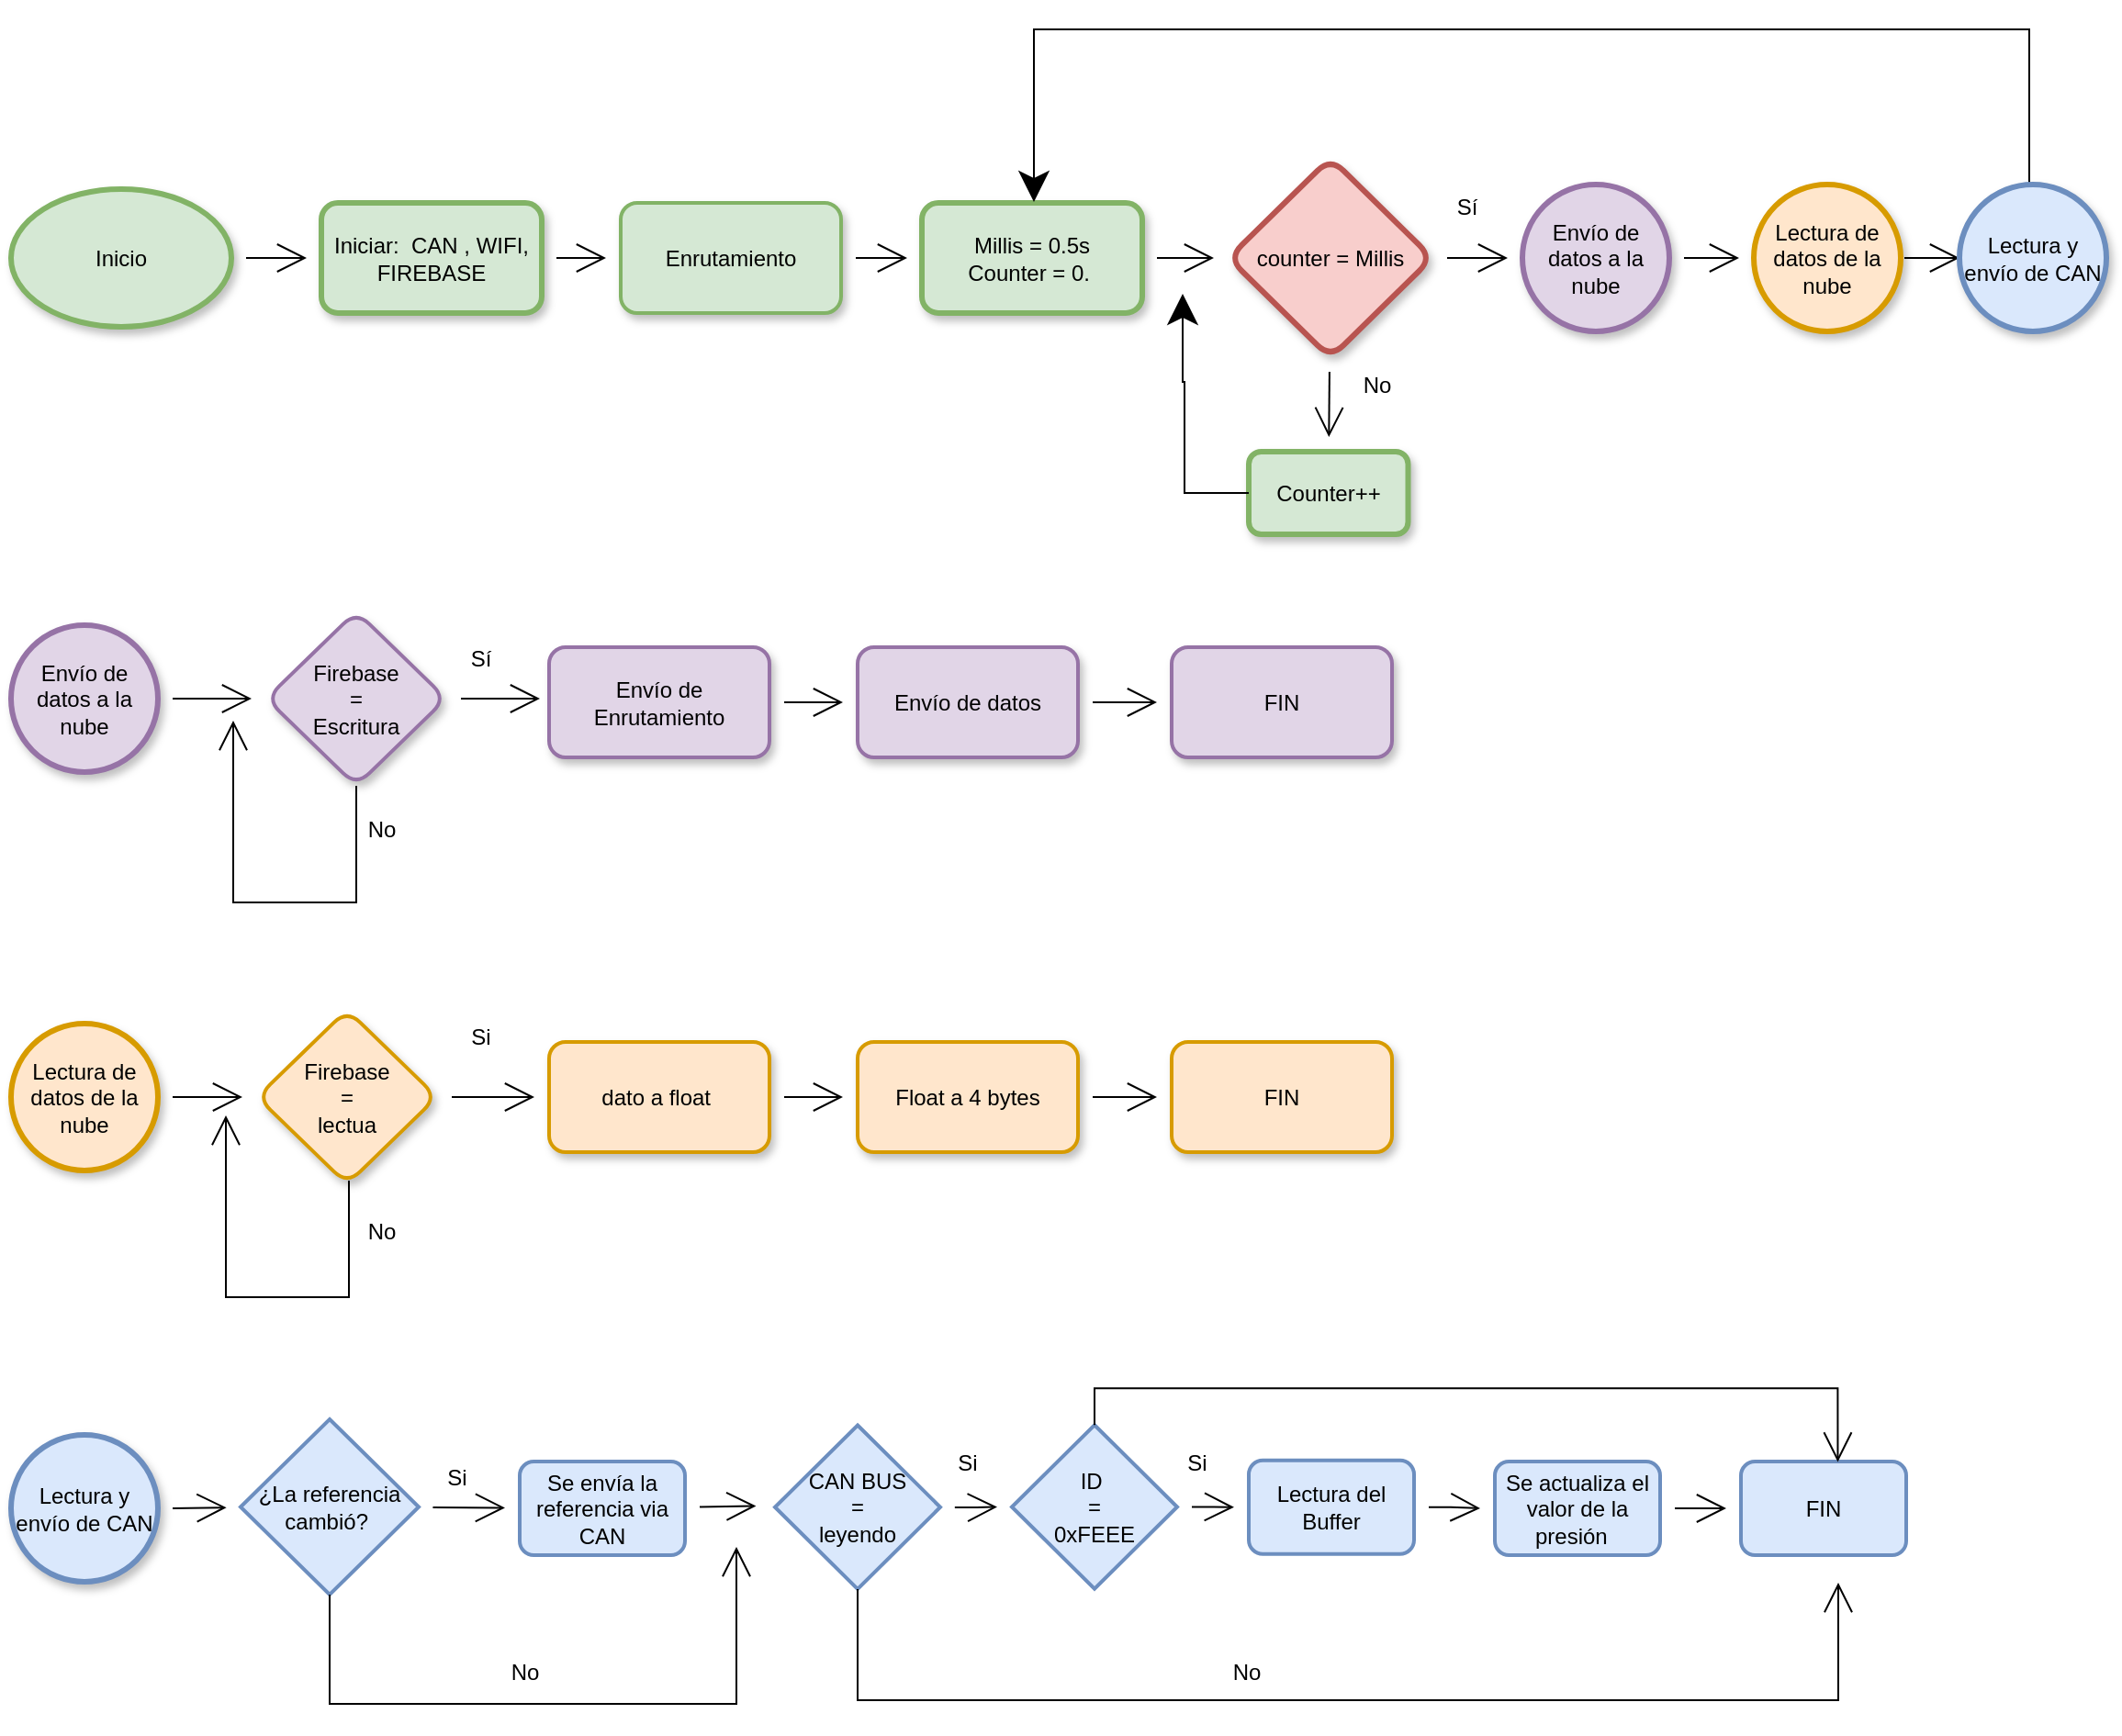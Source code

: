 <mxfile version="20.3.0" type="device"><diagram id="oqTZCa3tcSJng9j2OjZj" name="Page-1"><mxGraphModel dx="2896" dy="1084" grid="0" gridSize="10" guides="1" tooltips="1" connect="1" arrows="1" fold="1" page="0" pageScale="1" pageWidth="850" pageHeight="1100" math="0" shadow="0"><root><mxCell id="0"/><mxCell id="1" parent="0"/><mxCell id="DXLmEH5k_7SakUtgOOXA-37" value="" style="edgeStyle=none;curved=1;rounded=0;orthogonalLoop=1;jettySize=auto;html=1;endArrow=open;startSize=14;endSize=14;sourcePerimeterSpacing=8;targetPerimeterSpacing=8;" parent="1" source="DXLmEH5k_7SakUtgOOXA-2" target="DXLmEH5k_7SakUtgOOXA-9" edge="1"><mxGeometry relative="1" as="geometry"/></mxCell><mxCell id="DXLmEH5k_7SakUtgOOXA-2" value="Inicio" style="ellipse;whiteSpace=wrap;html=1;hachureGap=4;fillColor=#d5e8d4;strokeColor=#82b366;shadow=1;strokeWidth=3;fontColor=#000000;" parent="1" vertex="1"><mxGeometry x="-722" y="119" width="120" height="75" as="geometry"/></mxCell><mxCell id="DXLmEH5k_7SakUtgOOXA-42" value="" style="edgeStyle=none;curved=1;rounded=0;orthogonalLoop=1;jettySize=auto;html=1;endArrow=open;startSize=14;endSize=14;sourcePerimeterSpacing=8;targetPerimeterSpacing=8;" parent="1" source="DXLmEH5k_7SakUtgOOXA-6" target="DXLmEH5k_7SakUtgOOXA-15" edge="1"><mxGeometry relative="1" as="geometry"/></mxCell><mxCell id="DXLmEH5k_7SakUtgOOXA-6" value="Envío de datos a la nube" style="ellipse;whiteSpace=wrap;html=1;aspect=fixed;rounded=1;hachureGap=4;fillColor=#e1d5e7;strokeColor=#9673a6;shadow=1;strokeWidth=3;fontColor=#000000;" parent="1" vertex="1"><mxGeometry x="101" y="116.5" width="80" height="80" as="geometry"/></mxCell><mxCell id="DXLmEH5k_7SakUtgOOXA-40" value="" style="edgeStyle=none;curved=1;rounded=0;orthogonalLoop=1;jettySize=auto;html=1;endArrow=open;startSize=14;endSize=14;sourcePerimeterSpacing=8;targetPerimeterSpacing=8;" parent="1" source="DXLmEH5k_7SakUtgOOXA-7" target="DXLmEH5k_7SakUtgOOXA-35" edge="1"><mxGeometry relative="1" as="geometry"/></mxCell><mxCell id="DXLmEH5k_7SakUtgOOXA-7" value="Millis = 0.5s&lt;br&gt;Counter = 0.&amp;nbsp;" style="rounded=1;whiteSpace=wrap;html=1;hachureGap=4;shadow=1;fillColor=#d5e8d4;strokeColor=#82b366;strokeWidth=3;fontColor=#000000;" parent="1" vertex="1"><mxGeometry x="-226" y="126.5" width="120" height="60" as="geometry"/></mxCell><mxCell id="DXLmEH5k_7SakUtgOOXA-38" value="" style="edgeStyle=none;curved=1;rounded=0;orthogonalLoop=1;jettySize=auto;html=1;endArrow=open;startSize=14;endSize=14;sourcePerimeterSpacing=8;targetPerimeterSpacing=8;" parent="1" source="DXLmEH5k_7SakUtgOOXA-9" target="DXLmEH5k_7SakUtgOOXA-14" edge="1"><mxGeometry relative="1" as="geometry"/></mxCell><mxCell id="DXLmEH5k_7SakUtgOOXA-9" value="Iniciar:&amp;nbsp; CAN , WIFI, FIREBASE" style="rounded=1;whiteSpace=wrap;html=1;hachureGap=4;shadow=1;fillColor=#d5e8d4;strokeColor=#82b366;strokeWidth=3;fontColor=#000000;" parent="1" vertex="1"><mxGeometry x="-553" y="126.5" width="120" height="60" as="geometry"/></mxCell><mxCell id="DXLmEH5k_7SakUtgOOXA-39" value="" style="edgeStyle=none;curved=1;rounded=0;orthogonalLoop=1;jettySize=auto;html=1;endArrow=open;startSize=14;endSize=14;sourcePerimeterSpacing=8;targetPerimeterSpacing=8;" parent="1" source="DXLmEH5k_7SakUtgOOXA-14" target="DXLmEH5k_7SakUtgOOXA-7" edge="1"><mxGeometry relative="1" as="geometry"/></mxCell><mxCell id="DXLmEH5k_7SakUtgOOXA-14" value="Enrutamiento" style="rounded=1;whiteSpace=wrap;html=1;hachureGap=4;fillColor=#d5e8d4;strokeColor=#82b366;shadow=1;fontColor=#000000;strokeWidth=2;" parent="1" vertex="1"><mxGeometry x="-390" y="126.5" width="120" height="60" as="geometry"/></mxCell><mxCell id="DXLmEH5k_7SakUtgOOXA-54" value="" style="edgeStyle=orthogonalEdgeStyle;rounded=0;orthogonalLoop=1;jettySize=auto;html=1;startArrow=none;startFill=0;endArrow=open;endFill=0;startSize=14;endSize=14;sourcePerimeterSpacing=8;targetPerimeterSpacing=8;entryX=0;entryY=0.5;entryDx=0;entryDy=0;" parent="1" source="DXLmEH5k_7SakUtgOOXA-15" target="DXLmEH5k_7SakUtgOOXA-52" edge="1"><mxGeometry relative="1" as="geometry"><Array as="points"/></mxGeometry></mxCell><mxCell id="DXLmEH5k_7SakUtgOOXA-15" value="Lectura de datos de la nube" style="ellipse;whiteSpace=wrap;html=1;aspect=fixed;rounded=1;hachureGap=4;shadow=1;fillColor=#ffe6cc;strokeColor=#d79b00;strokeWidth=3;fontColor=#000000;" parent="1" vertex="1"><mxGeometry x="227" y="116.5" width="80" height="80" as="geometry"/></mxCell><mxCell id="DXLmEH5k_7SakUtgOOXA-41" value="" style="edgeStyle=none;curved=1;rounded=0;orthogonalLoop=1;jettySize=auto;html=1;endArrow=open;startSize=14;endSize=14;sourcePerimeterSpacing=8;targetPerimeterSpacing=8;" parent="1" source="DXLmEH5k_7SakUtgOOXA-35" target="DXLmEH5k_7SakUtgOOXA-6" edge="1"><mxGeometry relative="1" as="geometry"/></mxCell><mxCell id="DXLmEH5k_7SakUtgOOXA-44" value="" style="edgeStyle=none;curved=1;rounded=0;orthogonalLoop=1;jettySize=auto;html=1;endArrow=open;startSize=14;endSize=14;sourcePerimeterSpacing=8;targetPerimeterSpacing=8;" parent="1" source="DXLmEH5k_7SakUtgOOXA-35" target="DXLmEH5k_7SakUtgOOXA-43" edge="1"><mxGeometry relative="1" as="geometry"/></mxCell><mxCell id="DXLmEH5k_7SakUtgOOXA-35" value="counter = Millis" style="rhombus;whiteSpace=wrap;html=1;rounded=1;hachureGap=4;fillColor=#f8cecc;strokeColor=#b85450;shadow=1;strokeWidth=3;fontColor=#000000;" parent="1" vertex="1"><mxGeometry x="-59" y="102" width="111" height="109" as="geometry"/></mxCell><mxCell id="DXLmEH5k_7SakUtgOOXA-43" value="Counter++" style="whiteSpace=wrap;html=1;rounded=1;hachureGap=4;fillColor=#d5e8d4;strokeColor=#82b366;shadow=1;strokeWidth=3;fontColor=#000000;" parent="1" vertex="1"><mxGeometry x="-48" y="262" width="86.75" height="45" as="geometry"/></mxCell><mxCell id="DXLmEH5k_7SakUtgOOXA-48" value="" style="edgeStyle=orthogonalEdgeStyle;orthogonalLoop=1;jettySize=auto;html=1;rounded=0;endArrow=none;startSize=14;endSize=14;sourcePerimeterSpacing=8;targetPerimeterSpacing=8;entryX=0;entryY=0.5;entryDx=0;entryDy=0;endFill=0;startArrow=classic;startFill=1;" parent="1" target="DXLmEH5k_7SakUtgOOXA-43" edge="1"><mxGeometry width="120" relative="1" as="geometry"><mxPoint x="-84" y="176" as="sourcePoint"/><mxPoint x="-87" y="266" as="targetPoint"/><Array as="points"><mxPoint x="-84" y="224"/><mxPoint x="-83" y="224"/><mxPoint x="-83" y="285"/></Array></mxGeometry></mxCell><mxCell id="DXLmEH5k_7SakUtgOOXA-49" value="" style="edgeStyle=orthogonalEdgeStyle;orthogonalLoop=1;jettySize=auto;html=1;rounded=0;startArrow=classic;startFill=1;endArrow=none;endFill=0;startSize=14;endSize=14;sourcePerimeterSpacing=8;targetPerimeterSpacing=8;entryX=0.5;entryY=0;entryDx=0;entryDy=0;" parent="1" target="DXLmEH5k_7SakUtgOOXA-52" edge="1"><mxGeometry width="120" relative="1" as="geometry"><mxPoint x="-165" y="126" as="sourcePoint"/><mxPoint x="215" y="32" as="targetPoint"/><Array as="points"><mxPoint x="-165" y="32"/><mxPoint x="377" y="32"/><mxPoint x="377" y="116"/></Array></mxGeometry></mxCell><mxCell id="DXLmEH5k_7SakUtgOOXA-52" value="Lectura y envío de CAN" style="ellipse;whiteSpace=wrap;html=1;aspect=fixed;rounded=1;hachureGap=4;fillColor=#dae8fc;strokeColor=#6c8ebf;shadow=1;align=center;strokeWidth=3;fontColor=#000000;" parent="1" vertex="1"><mxGeometry x="339" y="116.5" width="80" height="80" as="geometry"/></mxCell><mxCell id="DXLmEH5k_7SakUtgOOXA-60" value="" style="edgeStyle=orthogonalEdgeStyle;rounded=0;orthogonalLoop=1;jettySize=auto;html=1;fontColor=#000000;startArrow=none;startFill=0;endArrow=open;endFill=0;startSize=14;endSize=14;sourcePerimeterSpacing=8;targetPerimeterSpacing=8;" parent="1" source="DXLmEH5k_7SakUtgOOXA-55" target="DXLmEH5k_7SakUtgOOXA-59" edge="1"><mxGeometry relative="1" as="geometry"/></mxCell><mxCell id="DXLmEH5k_7SakUtgOOXA-55" value="Envío de datos a la nube" style="ellipse;whiteSpace=wrap;html=1;aspect=fixed;rounded=1;hachureGap=4;fillColor=#e1d5e7;strokeColor=#9673a6;shadow=1;strokeWidth=3;fontColor=#000000;" parent="1" vertex="1"><mxGeometry x="-722" y="356.5" width="80" height="80" as="geometry"/></mxCell><mxCell id="DXLmEH5k_7SakUtgOOXA-61" value="" style="edgeStyle=orthogonalEdgeStyle;rounded=0;orthogonalLoop=1;jettySize=auto;html=1;fontColor=#000000;startArrow=none;startFill=0;endArrow=open;endFill=0;startSize=14;endSize=14;sourcePerimeterSpacing=8;targetPerimeterSpacing=8;" parent="1" source="DXLmEH5k_7SakUtgOOXA-59" edge="1"><mxGeometry relative="1" as="geometry"><mxPoint x="-434.0" y="396.5" as="targetPoint"/></mxGeometry></mxCell><mxCell id="DXLmEH5k_7SakUtgOOXA-59" value="Firebase&lt;br&gt;&amp;nbsp; =&amp;nbsp;&amp;nbsp;&lt;br&gt;Escritura" style="rhombus;whiteSpace=wrap;html=1;rounded=1;shadow=1;hachureGap=4;strokeWidth=2;fillColor=#e1d5e7;strokeColor=#9673a6;fontColor=#000000;" parent="1" vertex="1"><mxGeometry x="-583" y="349" width="98" height="95" as="geometry"/></mxCell><mxCell id="DXLmEH5k_7SakUtgOOXA-62" value="&lt;font&gt;No&lt;/font&gt;" style="text;strokeColor=none;fillColor=none;html=1;align=center;verticalAlign=middle;whiteSpace=wrap;rounded=0;shadow=1;hachureGap=4;strokeWidth=2;fontColor=#000000;" parent="1" vertex="1"><mxGeometry x="-8" y="211" width="60" height="30" as="geometry"/></mxCell><mxCell id="DXLmEH5k_7SakUtgOOXA-63" value="&lt;font&gt;Sí&lt;/font&gt;" style="text;strokeColor=none;fillColor=none;html=1;align=center;verticalAlign=middle;whiteSpace=wrap;rounded=0;shadow=1;hachureGap=4;strokeWidth=2;fontColor=#000000;" parent="1" vertex="1"><mxGeometry x="41" y="114" width="60" height="30" as="geometry"/></mxCell><mxCell id="DXLmEH5k_7SakUtgOOXA-64" value="&lt;font&gt;No&lt;/font&gt;" style="text;strokeColor=none;fillColor=none;html=1;align=center;verticalAlign=middle;whiteSpace=wrap;rounded=0;shadow=1;hachureGap=4;strokeWidth=2;fontColor=#000000;" parent="1" vertex="1"><mxGeometry x="-550" y="452.5" width="60" height="30" as="geometry"/></mxCell><mxCell id="DXLmEH5k_7SakUtgOOXA-65" value="&lt;font&gt;Sí&lt;/font&gt;" style="text;strokeColor=none;fillColor=none;html=1;align=center;verticalAlign=middle;whiteSpace=wrap;rounded=0;shadow=1;hachureGap=4;strokeWidth=2;fontColor=#000000;" parent="1" vertex="1"><mxGeometry x="-496" y="359.5" width="60" height="30" as="geometry"/></mxCell><mxCell id="DXLmEH5k_7SakUtgOOXA-70" value="" style="edgeStyle=orthogonalEdgeStyle;rounded=0;orthogonalLoop=1;jettySize=auto;html=1;fontColor=#000000;startArrow=none;startFill=0;endArrow=open;endFill=0;startSize=14;endSize=14;sourcePerimeterSpacing=8;targetPerimeterSpacing=8;" parent="1" source="DXLmEH5k_7SakUtgOOXA-67" target="DXLmEH5k_7SakUtgOOXA-69" edge="1"><mxGeometry relative="1" as="geometry"/></mxCell><mxCell id="DXLmEH5k_7SakUtgOOXA-67" value="Envío de Enrutamiento" style="rounded=1;whiteSpace=wrap;html=1;hachureGap=4;fillColor=#e1d5e7;strokeColor=#9673a6;shadow=1;strokeWidth=2;fontColor=#000000;" parent="1" vertex="1"><mxGeometry x="-429" y="368.5" width="120" height="60" as="geometry"/></mxCell><mxCell id="DXLmEH5k_7SakUtgOOXA-68" value="" style="edgeStyle=orthogonalEdgeStyle;orthogonalLoop=1;jettySize=auto;html=1;rounded=0;fontColor=#FFFFFF;startArrow=none;startFill=0;endArrow=open;endFill=0;startSize=14;endSize=14;sourcePerimeterSpacing=8;targetPerimeterSpacing=8;exitX=0.5;exitY=1;exitDx=0;exitDy=0;" parent="1" source="DXLmEH5k_7SakUtgOOXA-59" edge="1"><mxGeometry width="120" relative="1" as="geometry"><mxPoint x="-553" y="547.5" as="sourcePoint"/><mxPoint x="-601" y="408.5" as="targetPoint"/><Array as="points"><mxPoint x="-534" y="507.5"/><mxPoint x="-601" y="507.5"/></Array></mxGeometry></mxCell><mxCell id="0Aq7_90a1y8doG1WODk--33" value="" style="edgeStyle=orthogonalEdgeStyle;rounded=0;orthogonalLoop=1;jettySize=auto;html=1;endArrow=open;startSize=14;endSize=14;sourcePerimeterSpacing=8;targetPerimeterSpacing=8;" edge="1" parent="1" source="DXLmEH5k_7SakUtgOOXA-69" target="0Aq7_90a1y8doG1WODk--32"><mxGeometry relative="1" as="geometry"/></mxCell><mxCell id="DXLmEH5k_7SakUtgOOXA-69" value="&lt;div&gt;&lt;br&gt;&lt;/div&gt;&lt;div&gt;Envío de datos&lt;/div&gt;&lt;div&gt;&lt;br&gt;&lt;/div&gt;" style="rounded=1;whiteSpace=wrap;html=1;hachureGap=4;fillColor=#e1d5e7;strokeColor=#9673a6;shadow=1;strokeWidth=2;fontColor=#000000;" parent="1" vertex="1"><mxGeometry x="-261" y="368.5" width="120" height="60" as="geometry"/></mxCell><mxCell id="DXLmEH5k_7SakUtgOOXA-75" value="" style="edgeStyle=orthogonalEdgeStyle;rounded=0;orthogonalLoop=1;jettySize=auto;html=1;fontColor=#000000;startArrow=none;startFill=0;endArrow=open;endFill=0;startSize=14;endSize=14;sourcePerimeterSpacing=8;targetPerimeterSpacing=8;" parent="1" source="DXLmEH5k_7SakUtgOOXA-71" target="DXLmEH5k_7SakUtgOOXA-72" edge="1"><mxGeometry relative="1" as="geometry"/></mxCell><mxCell id="DXLmEH5k_7SakUtgOOXA-71" value="Lectura de datos de la nube" style="ellipse;whiteSpace=wrap;html=1;aspect=fixed;rounded=1;hachureGap=4;shadow=1;fillColor=#ffe6cc;strokeColor=#d79b00;strokeWidth=3;fontColor=#000000;" parent="1" vertex="1"><mxGeometry x="-722" y="573.5" width="80" height="80" as="geometry"/></mxCell><mxCell id="DXLmEH5k_7SakUtgOOXA-76" value="" style="edgeStyle=orthogonalEdgeStyle;rounded=0;orthogonalLoop=1;jettySize=auto;html=1;fontColor=#000000;startArrow=none;startFill=0;endArrow=open;endFill=0;startSize=14;endSize=14;sourcePerimeterSpacing=8;targetPerimeterSpacing=8;" parent="1" source="DXLmEH5k_7SakUtgOOXA-72" target="DXLmEH5k_7SakUtgOOXA-73" edge="1"><mxGeometry relative="1" as="geometry"/></mxCell><mxCell id="DXLmEH5k_7SakUtgOOXA-72" value="Firebase &lt;br&gt;=&lt;br&gt;lectua" style="rhombus;whiteSpace=wrap;html=1;rounded=1;shadow=1;hachureGap=4;strokeWidth=2;fillColor=#ffe6cc;strokeColor=#d79b00;fontColor=#000000;" parent="1" vertex="1"><mxGeometry x="-588" y="566" width="98" height="95" as="geometry"/></mxCell><mxCell id="DXLmEH5k_7SakUtgOOXA-82" value="" style="edgeStyle=orthogonalEdgeStyle;rounded=0;orthogonalLoop=1;jettySize=auto;html=1;fontColor=#000000;startArrow=none;startFill=0;endArrow=open;endFill=0;startSize=14;endSize=14;sourcePerimeterSpacing=8;targetPerimeterSpacing=8;" parent="1" source="DXLmEH5k_7SakUtgOOXA-73" target="DXLmEH5k_7SakUtgOOXA-81" edge="1"><mxGeometry relative="1" as="geometry"/></mxCell><mxCell id="DXLmEH5k_7SakUtgOOXA-73" value="dato a float&amp;nbsp;" style="rounded=1;whiteSpace=wrap;html=1;hachureGap=4;fillColor=#ffe6cc;strokeColor=#d79b00;shadow=1;strokeWidth=2;fontColor=#000000;" parent="1" vertex="1"><mxGeometry x="-429" y="583.5" width="120" height="60" as="geometry"/></mxCell><mxCell id="DXLmEH5k_7SakUtgOOXA-77" value="&lt;font&gt;Si&lt;/font&gt;" style="text;strokeColor=none;fillColor=none;html=1;align=center;verticalAlign=middle;whiteSpace=wrap;rounded=0;shadow=1;hachureGap=4;strokeWidth=2;fontColor=#000000;" parent="1" vertex="1"><mxGeometry x="-496" y="566" width="60" height="30" as="geometry"/></mxCell><mxCell id="DXLmEH5k_7SakUtgOOXA-79" value="" style="edgeStyle=orthogonalEdgeStyle;orthogonalLoop=1;jettySize=auto;html=1;rounded=0;fontColor=#FFFFFF;startArrow=none;startFill=0;endArrow=open;endFill=0;startSize=14;endSize=14;sourcePerimeterSpacing=8;targetPerimeterSpacing=8;exitX=0.5;exitY=1;exitDx=0;exitDy=0;" parent="1" edge="1"><mxGeometry width="120" relative="1" as="geometry"><mxPoint x="-538" y="659" as="sourcePoint"/><mxPoint x="-605" y="623.5" as="targetPoint"/><Array as="points"><mxPoint x="-538" y="722.5"/><mxPoint x="-605" y="722.5"/></Array></mxGeometry></mxCell><mxCell id="DXLmEH5k_7SakUtgOOXA-80" value="&lt;font&gt;No&lt;/font&gt;" style="text;strokeColor=none;fillColor=none;html=1;align=center;verticalAlign=middle;whiteSpace=wrap;rounded=0;shadow=1;hachureGap=4;strokeWidth=2;fontColor=#000000;" parent="1" vertex="1"><mxGeometry x="-550" y="671.5" width="60" height="30" as="geometry"/></mxCell><mxCell id="0Aq7_90a1y8doG1WODk--31" value="" style="edgeStyle=orthogonalEdgeStyle;rounded=0;orthogonalLoop=1;jettySize=auto;html=1;endArrow=open;startSize=14;endSize=14;sourcePerimeterSpacing=8;targetPerimeterSpacing=8;" edge="1" parent="1" source="DXLmEH5k_7SakUtgOOXA-81" target="0Aq7_90a1y8doG1WODk--30"><mxGeometry relative="1" as="geometry"/></mxCell><mxCell id="DXLmEH5k_7SakUtgOOXA-81" value="Float a 4 bytes" style="rounded=1;whiteSpace=wrap;html=1;hachureGap=4;fillColor=#ffe6cc;strokeColor=#d79b00;shadow=1;strokeWidth=2;fontColor=#000000;" parent="1" vertex="1"><mxGeometry x="-261" y="583.5" width="120" height="60" as="geometry"/></mxCell><mxCell id="0Aq7_90a1y8doG1WODk--14" value="" style="edgeStyle=none;curved=1;rounded=0;orthogonalLoop=1;jettySize=auto;html=1;endArrow=open;startSize=14;endSize=14;sourcePerimeterSpacing=8;targetPerimeterSpacing=8;" edge="1" parent="1" source="DXLmEH5k_7SakUtgOOXA-83" target="0Aq7_90a1y8doG1WODk--12"><mxGeometry relative="1" as="geometry"/></mxCell><mxCell id="DXLmEH5k_7SakUtgOOXA-83" value="Lectura y envío de CAN" style="ellipse;whiteSpace=wrap;html=1;aspect=fixed;rounded=1;hachureGap=4;fillColor=#dae8fc;strokeColor=#6c8ebf;shadow=1;align=center;strokeWidth=3;fontColor=#000000;" parent="1" vertex="1"><mxGeometry x="-722" y="797.5" width="80" height="80" as="geometry"/></mxCell><mxCell id="0Aq7_90a1y8doG1WODk--15" value="" style="edgeStyle=none;curved=1;rounded=0;orthogonalLoop=1;jettySize=auto;html=1;endArrow=open;startSize=14;endSize=14;sourcePerimeterSpacing=8;targetPerimeterSpacing=8;" edge="1" parent="1" source="0Aq7_90a1y8doG1WODk--9"><mxGeometry relative="1" as="geometry"><mxPoint x="-316.278" y="836.222" as="targetPoint"/></mxGeometry></mxCell><mxCell id="0Aq7_90a1y8doG1WODk--9" value="Se envía la referencia via CAN" style="rounded=1;whiteSpace=wrap;html=1;hachureGap=4;fillColor=#dae8fc;strokeColor=#6c8ebf;fontColor=#000000;strokeWidth=2;" vertex="1" parent="1"><mxGeometry x="-445" y="812" width="90" height="51" as="geometry"/></mxCell><mxCell id="0Aq7_90a1y8doG1WODk--13" value="" style="edgeStyle=none;curved=1;rounded=0;orthogonalLoop=1;jettySize=auto;html=1;endArrow=open;startSize=14;endSize=14;sourcePerimeterSpacing=8;targetPerimeterSpacing=8;" edge="1" parent="1" source="0Aq7_90a1y8doG1WODk--12" target="0Aq7_90a1y8doG1WODk--9"><mxGeometry relative="1" as="geometry"/></mxCell><mxCell id="0Aq7_90a1y8doG1WODk--12" value="¿La referencia cambió?&amp;nbsp;" style="rhombus;whiteSpace=wrap;html=1;hachureGap=4;fillColor=#dae8fc;strokeColor=#6c8ebf;strokeWidth=2;fontColor=#000000;" vertex="1" parent="1"><mxGeometry x="-597" y="789" width="97" height="95.5" as="geometry"/></mxCell><mxCell id="0Aq7_90a1y8doG1WODk--16" value="&lt;font&gt;Si&lt;/font&gt;" style="text;strokeColor=none;fillColor=none;html=1;align=center;verticalAlign=middle;whiteSpace=wrap;rounded=0;shadow=1;hachureGap=4;strokeWidth=2;fontColor=#000000;" vertex="1" parent="1"><mxGeometry x="-509" y="805.5" width="60" height="30" as="geometry"/></mxCell><mxCell id="0Aq7_90a1y8doG1WODk--17" value="&lt;font&gt;No&lt;/font&gt;" style="text;strokeColor=none;fillColor=none;html=1;align=center;verticalAlign=middle;whiteSpace=wrap;rounded=0;shadow=1;hachureGap=4;strokeWidth=2;fontColor=#000000;" vertex="1" parent="1"><mxGeometry x="-472" y="913.5" width="60" height="26" as="geometry"/></mxCell><mxCell id="0Aq7_90a1y8doG1WODk--19" value="" style="edgeStyle=orthogonalEdgeStyle;rounded=0;orthogonalLoop=1;jettySize=auto;html=1;endArrow=open;startSize=14;endSize=14;sourcePerimeterSpacing=8;targetPerimeterSpacing=8;exitX=0.5;exitY=1;exitDx=0;exitDy=0;" edge="1" parent="1" source="0Aq7_90a1y8doG1WODk--12"><mxGeometry relative="1" as="geometry"><mxPoint x="-532.998" y="917.504" as="sourcePoint"/><mxPoint x="-327" y="858.5" as="targetPoint"/><Array as="points"><mxPoint x="-548" y="944"/><mxPoint x="-327" y="944"/></Array></mxGeometry></mxCell><mxCell id="0Aq7_90a1y8doG1WODk--36" value="" style="edgeStyle=orthogonalEdgeStyle;rounded=0;orthogonalLoop=1;jettySize=auto;html=1;fontColor=#000000;endArrow=open;startSize=14;endSize=14;sourcePerimeterSpacing=8;targetPerimeterSpacing=8;" edge="1" parent="1" source="0Aq7_90a1y8doG1WODk--20" target="0Aq7_90a1y8doG1WODk--34"><mxGeometry relative="1" as="geometry"/></mxCell><mxCell id="0Aq7_90a1y8doG1WODk--20" value="CAN BUS&lt;br&gt;&amp;nbsp;=&amp;nbsp;&lt;br&gt;leyendo" style="rhombus;whiteSpace=wrap;html=1;hachureGap=4;fillColor=#dae8fc;strokeColor=#6c8ebf;fontColor=#000000;strokeWidth=2;" vertex="1" parent="1"><mxGeometry x="-306" y="792.25" width="90" height="89.25" as="geometry"/></mxCell><mxCell id="0Aq7_90a1y8doG1WODk--24" value="" style="edgeStyle=orthogonalEdgeStyle;rounded=0;orthogonalLoop=1;jettySize=auto;html=1;endArrow=open;startSize=14;endSize=14;sourcePerimeterSpacing=8;targetPerimeterSpacing=8;" edge="1" parent="1" source="0Aq7_90a1y8doG1WODk--21" target="0Aq7_90a1y8doG1WODk--23"><mxGeometry relative="1" as="geometry"/></mxCell><mxCell id="0Aq7_90a1y8doG1WODk--21" value="Lectura del Buffer" style="rounded=1;whiteSpace=wrap;html=1;hachureGap=4;fillColor=#dae8fc;strokeColor=#6c8ebf;fontColor=#000000;strokeWidth=2;" vertex="1" parent="1"><mxGeometry x="-48" y="811.37" width="90" height="51" as="geometry"/></mxCell><mxCell id="0Aq7_90a1y8doG1WODk--26" value="" style="edgeStyle=orthogonalEdgeStyle;rounded=0;orthogonalLoop=1;jettySize=auto;html=1;endArrow=open;startSize=14;endSize=14;sourcePerimeterSpacing=8;targetPerimeterSpacing=8;" edge="1" parent="1" source="0Aq7_90a1y8doG1WODk--23" target="0Aq7_90a1y8doG1WODk--25"><mxGeometry relative="1" as="geometry"/></mxCell><mxCell id="0Aq7_90a1y8doG1WODk--23" value="Se actualiza el valor de la presión&amp;nbsp;&amp;nbsp;" style="rounded=1;whiteSpace=wrap;html=1;hachureGap=4;fillColor=#dae8fc;strokeColor=#6c8ebf;strokeWidth=2;fontColor=#000000;" vertex="1" parent="1"><mxGeometry x="86" y="812" width="90" height="51" as="geometry"/></mxCell><mxCell id="0Aq7_90a1y8doG1WODk--25" value="FIN" style="rounded=1;whiteSpace=wrap;html=1;hachureGap=4;fillColor=#dae8fc;strokeColor=#6c8ebf;strokeWidth=2;fontColor=#000000;" vertex="1" parent="1"><mxGeometry x="220" y="812" width="90" height="51" as="geometry"/></mxCell><mxCell id="0Aq7_90a1y8doG1WODk--27" value="&lt;font&gt;Si&lt;/font&gt;" style="text;strokeColor=none;fillColor=none;html=1;align=center;verticalAlign=middle;whiteSpace=wrap;rounded=0;shadow=1;hachureGap=4;strokeWidth=2;fontColor=#000000;" vertex="1" parent="1"><mxGeometry x="-231" y="797.5" width="60" height="30" as="geometry"/></mxCell><mxCell id="0Aq7_90a1y8doG1WODk--28" value="" style="edgeStyle=orthogonalEdgeStyle;orthogonalLoop=1;jettySize=auto;html=1;rounded=0;endArrow=open;startSize=14;endSize=14;sourcePerimeterSpacing=8;targetPerimeterSpacing=8;" edge="1" parent="1"><mxGeometry width="120" relative="1" as="geometry"><mxPoint x="-261" y="881.5" as="sourcePoint"/><mxPoint x="273" y="878" as="targetPoint"/><Array as="points"><mxPoint x="-261" y="942"/><mxPoint x="273" y="942"/></Array></mxGeometry></mxCell><mxCell id="0Aq7_90a1y8doG1WODk--29" value="&lt;font&gt;No&lt;/font&gt;" style="text;strokeColor=none;fillColor=none;html=1;align=center;verticalAlign=middle;whiteSpace=wrap;rounded=0;shadow=1;hachureGap=4;strokeWidth=2;fontColor=#000000;" vertex="1" parent="1"><mxGeometry x="-79" y="913.5" width="60" height="26" as="geometry"/></mxCell><mxCell id="0Aq7_90a1y8doG1WODk--30" value="FIN" style="rounded=1;whiteSpace=wrap;html=1;hachureGap=4;fillColor=#ffe6cc;strokeColor=#d79b00;shadow=1;strokeWidth=2;fontColor=#000000;" vertex="1" parent="1"><mxGeometry x="-90" y="583.5" width="120" height="60" as="geometry"/></mxCell><mxCell id="0Aq7_90a1y8doG1WODk--32" value="FIN" style="rounded=1;whiteSpace=wrap;html=1;hachureGap=4;fillColor=#e1d5e7;strokeColor=#9673a6;shadow=1;strokeWidth=2;fontColor=#000000;" vertex="1" parent="1"><mxGeometry x="-90" y="368.5" width="120" height="60" as="geometry"/></mxCell><mxCell id="0Aq7_90a1y8doG1WODk--35" value="" style="edgeStyle=orthogonalEdgeStyle;rounded=0;orthogonalLoop=1;jettySize=auto;html=1;fontColor=#000000;endArrow=open;startSize=14;endSize=14;sourcePerimeterSpacing=8;targetPerimeterSpacing=8;" edge="1" parent="1" source="0Aq7_90a1y8doG1WODk--34" target="0Aq7_90a1y8doG1WODk--21"><mxGeometry relative="1" as="geometry"/></mxCell><mxCell id="0Aq7_90a1y8doG1WODk--34" value="ID&amp;nbsp;&lt;br&gt;=&lt;br&gt;0xFEEE" style="rhombus;whiteSpace=wrap;html=1;hachureGap=4;fillColor=#dae8fc;strokeColor=#6c8ebf;fontColor=#000000;strokeWidth=2;" vertex="1" parent="1"><mxGeometry x="-177" y="792.12" width="90" height="89.25" as="geometry"/></mxCell><mxCell id="0Aq7_90a1y8doG1WODk--37" value="&lt;font&gt;Si&lt;/font&gt;" style="text;strokeColor=none;fillColor=none;html=1;align=center;verticalAlign=middle;whiteSpace=wrap;rounded=0;shadow=1;hachureGap=4;strokeWidth=2;fontColor=#000000;" vertex="1" parent="1"><mxGeometry x="-106" y="797.5" width="60" height="30" as="geometry"/></mxCell><mxCell id="0Aq7_90a1y8doG1WODk--38" value="" style="edgeStyle=orthogonalEdgeStyle;orthogonalLoop=1;jettySize=auto;html=1;rounded=0;fontColor=#000000;endArrow=open;startSize=14;endSize=14;sourcePerimeterSpacing=8;targetPerimeterSpacing=8;exitX=0.5;exitY=0;exitDx=0;exitDy=0;entryX=0.586;entryY=0.005;entryDx=0;entryDy=0;entryPerimeter=0;" edge="1" parent="1" source="0Aq7_90a1y8doG1WODk--34" target="0Aq7_90a1y8doG1WODk--25"><mxGeometry width="120" relative="1" as="geometry"><mxPoint x="-122" y="758" as="sourcePoint"/><mxPoint x="-2" y="758" as="targetPoint"/></mxGeometry></mxCell></root></mxGraphModel></diagram></mxfile>